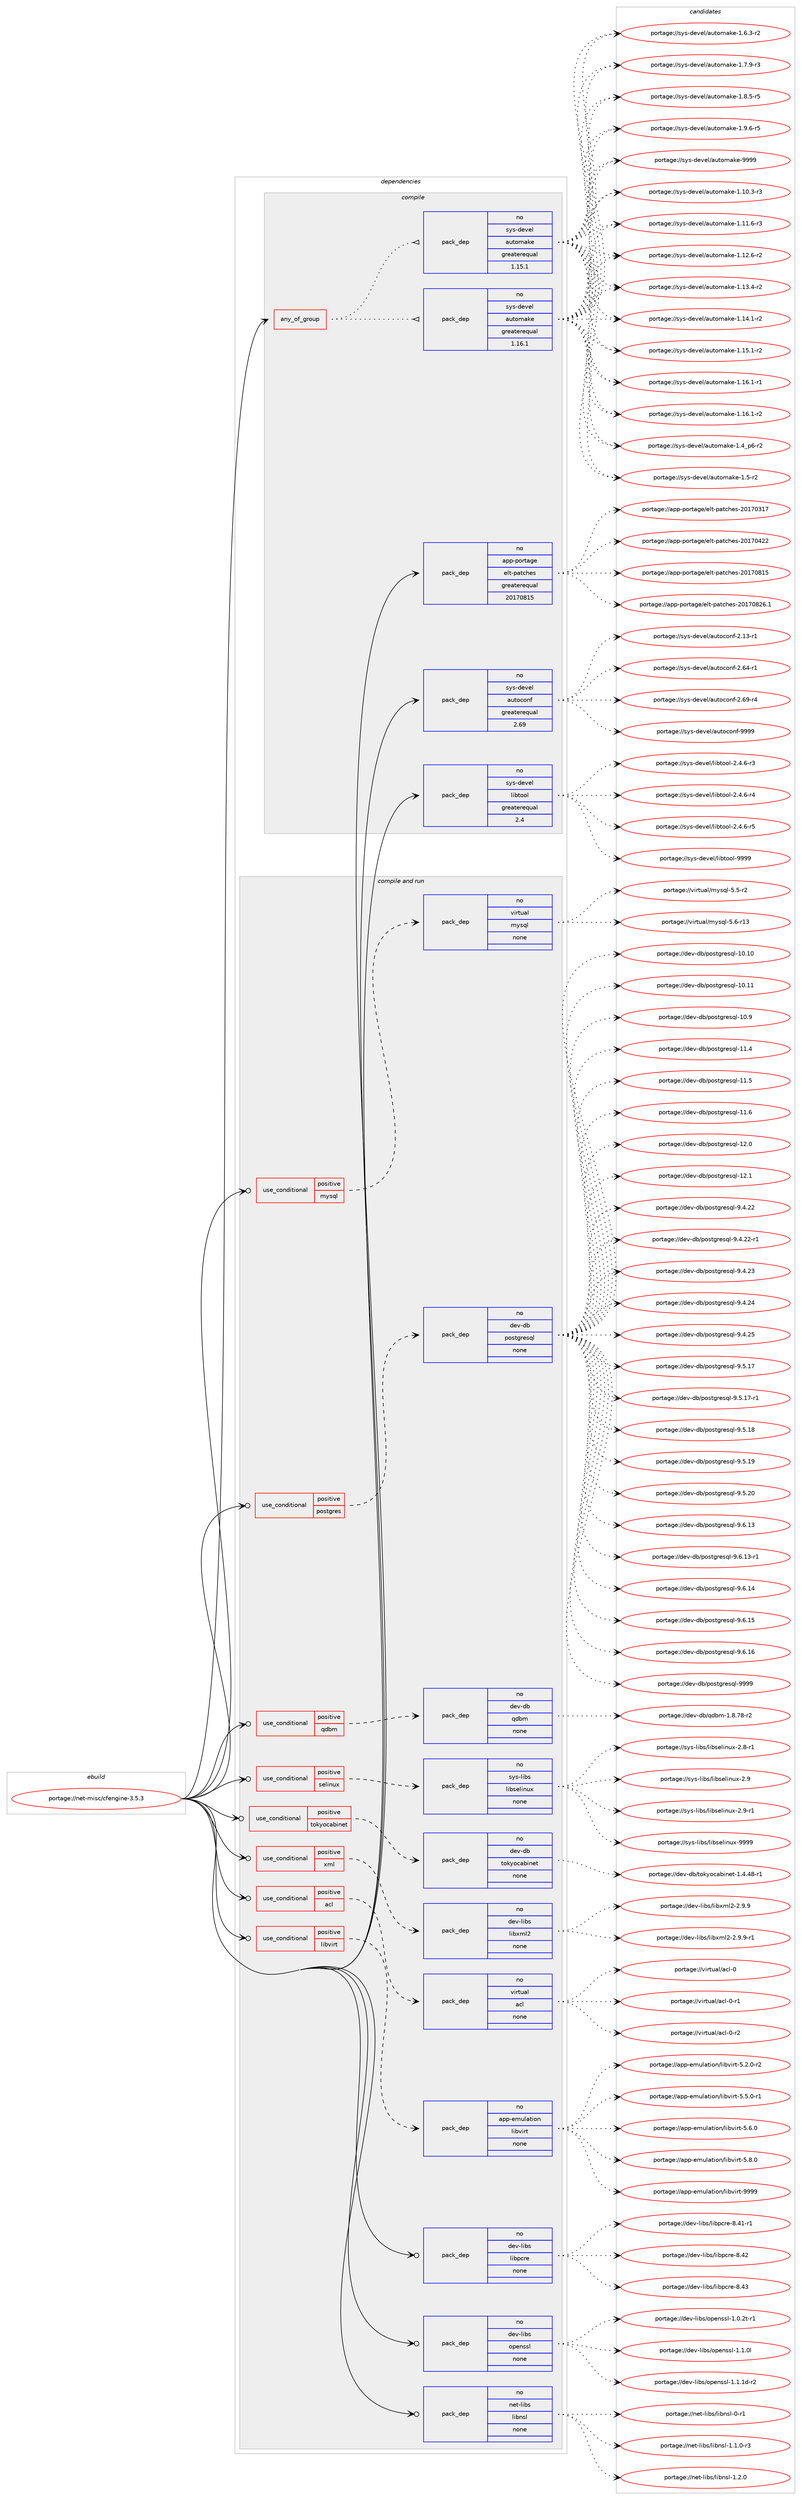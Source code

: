 digraph prolog {

# *************
# Graph options
# *************

newrank=true;
concentrate=true;
compound=true;
graph [rankdir=LR,fontname=Helvetica,fontsize=10,ranksep=1.5];#, ranksep=2.5, nodesep=0.2];
edge  [arrowhead=vee];
node  [fontname=Helvetica,fontsize=10];

# **********
# The ebuild
# **********

subgraph cluster_leftcol {
color=gray;
rank=same;
label=<<i>ebuild</i>>;
id [label="portage://net-misc/cfengine-3.5.3", color=red, width=4, href="../net-misc/cfengine-3.5.3.svg"];
}

# ****************
# The dependencies
# ****************

subgraph cluster_midcol {
color=gray;
label=<<i>dependencies</i>>;
subgraph cluster_compile {
fillcolor="#eeeeee";
style=filled;
label=<<i>compile</i>>;
subgraph any5931 {
dependency364503 [label=<<TABLE BORDER="0" CELLBORDER="1" CELLSPACING="0" CELLPADDING="4"><TR><TD CELLPADDING="10">any_of_group</TD></TR></TABLE>>, shape=none, color=red];subgraph pack267164 {
dependency364504 [label=<<TABLE BORDER="0" CELLBORDER="1" CELLSPACING="0" CELLPADDING="4" WIDTH="220"><TR><TD ROWSPAN="6" CELLPADDING="30">pack_dep</TD></TR><TR><TD WIDTH="110">no</TD></TR><TR><TD>sys-devel</TD></TR><TR><TD>automake</TD></TR><TR><TD>greaterequal</TD></TR><TR><TD>1.16.1</TD></TR></TABLE>>, shape=none, color=blue];
}
dependency364503:e -> dependency364504:w [weight=20,style="dotted",arrowhead="oinv"];
subgraph pack267165 {
dependency364505 [label=<<TABLE BORDER="0" CELLBORDER="1" CELLSPACING="0" CELLPADDING="4" WIDTH="220"><TR><TD ROWSPAN="6" CELLPADDING="30">pack_dep</TD></TR><TR><TD WIDTH="110">no</TD></TR><TR><TD>sys-devel</TD></TR><TR><TD>automake</TD></TR><TR><TD>greaterequal</TD></TR><TR><TD>1.15.1</TD></TR></TABLE>>, shape=none, color=blue];
}
dependency364503:e -> dependency364505:w [weight=20,style="dotted",arrowhead="oinv"];
}
id:e -> dependency364503:w [weight=20,style="solid",arrowhead="vee"];
subgraph pack267166 {
dependency364506 [label=<<TABLE BORDER="0" CELLBORDER="1" CELLSPACING="0" CELLPADDING="4" WIDTH="220"><TR><TD ROWSPAN="6" CELLPADDING="30">pack_dep</TD></TR><TR><TD WIDTH="110">no</TD></TR><TR><TD>app-portage</TD></TR><TR><TD>elt-patches</TD></TR><TR><TD>greaterequal</TD></TR><TR><TD>20170815</TD></TR></TABLE>>, shape=none, color=blue];
}
id:e -> dependency364506:w [weight=20,style="solid",arrowhead="vee"];
subgraph pack267167 {
dependency364507 [label=<<TABLE BORDER="0" CELLBORDER="1" CELLSPACING="0" CELLPADDING="4" WIDTH="220"><TR><TD ROWSPAN="6" CELLPADDING="30">pack_dep</TD></TR><TR><TD WIDTH="110">no</TD></TR><TR><TD>sys-devel</TD></TR><TR><TD>autoconf</TD></TR><TR><TD>greaterequal</TD></TR><TR><TD>2.69</TD></TR></TABLE>>, shape=none, color=blue];
}
id:e -> dependency364507:w [weight=20,style="solid",arrowhead="vee"];
subgraph pack267168 {
dependency364508 [label=<<TABLE BORDER="0" CELLBORDER="1" CELLSPACING="0" CELLPADDING="4" WIDTH="220"><TR><TD ROWSPAN="6" CELLPADDING="30">pack_dep</TD></TR><TR><TD WIDTH="110">no</TD></TR><TR><TD>sys-devel</TD></TR><TR><TD>libtool</TD></TR><TR><TD>greaterequal</TD></TR><TR><TD>2.4</TD></TR></TABLE>>, shape=none, color=blue];
}
id:e -> dependency364508:w [weight=20,style="solid",arrowhead="vee"];
}
subgraph cluster_compileandrun {
fillcolor="#eeeeee";
style=filled;
label=<<i>compile and run</i>>;
subgraph cond91256 {
dependency364509 [label=<<TABLE BORDER="0" CELLBORDER="1" CELLSPACING="0" CELLPADDING="4"><TR><TD ROWSPAN="3" CELLPADDING="10">use_conditional</TD></TR><TR><TD>positive</TD></TR><TR><TD>acl</TD></TR></TABLE>>, shape=none, color=red];
subgraph pack267169 {
dependency364510 [label=<<TABLE BORDER="0" CELLBORDER="1" CELLSPACING="0" CELLPADDING="4" WIDTH="220"><TR><TD ROWSPAN="6" CELLPADDING="30">pack_dep</TD></TR><TR><TD WIDTH="110">no</TD></TR><TR><TD>virtual</TD></TR><TR><TD>acl</TD></TR><TR><TD>none</TD></TR><TR><TD></TD></TR></TABLE>>, shape=none, color=blue];
}
dependency364509:e -> dependency364510:w [weight=20,style="dashed",arrowhead="vee"];
}
id:e -> dependency364509:w [weight=20,style="solid",arrowhead="odotvee"];
subgraph cond91257 {
dependency364511 [label=<<TABLE BORDER="0" CELLBORDER="1" CELLSPACING="0" CELLPADDING="4"><TR><TD ROWSPAN="3" CELLPADDING="10">use_conditional</TD></TR><TR><TD>positive</TD></TR><TR><TD>libvirt</TD></TR></TABLE>>, shape=none, color=red];
subgraph pack267170 {
dependency364512 [label=<<TABLE BORDER="0" CELLBORDER="1" CELLSPACING="0" CELLPADDING="4" WIDTH="220"><TR><TD ROWSPAN="6" CELLPADDING="30">pack_dep</TD></TR><TR><TD WIDTH="110">no</TD></TR><TR><TD>app-emulation</TD></TR><TR><TD>libvirt</TD></TR><TR><TD>none</TD></TR><TR><TD></TD></TR></TABLE>>, shape=none, color=blue];
}
dependency364511:e -> dependency364512:w [weight=20,style="dashed",arrowhead="vee"];
}
id:e -> dependency364511:w [weight=20,style="solid",arrowhead="odotvee"];
subgraph cond91258 {
dependency364513 [label=<<TABLE BORDER="0" CELLBORDER="1" CELLSPACING="0" CELLPADDING="4"><TR><TD ROWSPAN="3" CELLPADDING="10">use_conditional</TD></TR><TR><TD>positive</TD></TR><TR><TD>mysql</TD></TR></TABLE>>, shape=none, color=red];
subgraph pack267171 {
dependency364514 [label=<<TABLE BORDER="0" CELLBORDER="1" CELLSPACING="0" CELLPADDING="4" WIDTH="220"><TR><TD ROWSPAN="6" CELLPADDING="30">pack_dep</TD></TR><TR><TD WIDTH="110">no</TD></TR><TR><TD>virtual</TD></TR><TR><TD>mysql</TD></TR><TR><TD>none</TD></TR><TR><TD></TD></TR></TABLE>>, shape=none, color=blue];
}
dependency364513:e -> dependency364514:w [weight=20,style="dashed",arrowhead="vee"];
}
id:e -> dependency364513:w [weight=20,style="solid",arrowhead="odotvee"];
subgraph cond91259 {
dependency364515 [label=<<TABLE BORDER="0" CELLBORDER="1" CELLSPACING="0" CELLPADDING="4"><TR><TD ROWSPAN="3" CELLPADDING="10">use_conditional</TD></TR><TR><TD>positive</TD></TR><TR><TD>postgres</TD></TR></TABLE>>, shape=none, color=red];
subgraph pack267172 {
dependency364516 [label=<<TABLE BORDER="0" CELLBORDER="1" CELLSPACING="0" CELLPADDING="4" WIDTH="220"><TR><TD ROWSPAN="6" CELLPADDING="30">pack_dep</TD></TR><TR><TD WIDTH="110">no</TD></TR><TR><TD>dev-db</TD></TR><TR><TD>postgresql</TD></TR><TR><TD>none</TD></TR><TR><TD></TD></TR></TABLE>>, shape=none, color=blue];
}
dependency364515:e -> dependency364516:w [weight=20,style="dashed",arrowhead="vee"];
}
id:e -> dependency364515:w [weight=20,style="solid",arrowhead="odotvee"];
subgraph cond91260 {
dependency364517 [label=<<TABLE BORDER="0" CELLBORDER="1" CELLSPACING="0" CELLPADDING="4"><TR><TD ROWSPAN="3" CELLPADDING="10">use_conditional</TD></TR><TR><TD>positive</TD></TR><TR><TD>qdbm</TD></TR></TABLE>>, shape=none, color=red];
subgraph pack267173 {
dependency364518 [label=<<TABLE BORDER="0" CELLBORDER="1" CELLSPACING="0" CELLPADDING="4" WIDTH="220"><TR><TD ROWSPAN="6" CELLPADDING="30">pack_dep</TD></TR><TR><TD WIDTH="110">no</TD></TR><TR><TD>dev-db</TD></TR><TR><TD>qdbm</TD></TR><TR><TD>none</TD></TR><TR><TD></TD></TR></TABLE>>, shape=none, color=blue];
}
dependency364517:e -> dependency364518:w [weight=20,style="dashed",arrowhead="vee"];
}
id:e -> dependency364517:w [weight=20,style="solid",arrowhead="odotvee"];
subgraph cond91261 {
dependency364519 [label=<<TABLE BORDER="0" CELLBORDER="1" CELLSPACING="0" CELLPADDING="4"><TR><TD ROWSPAN="3" CELLPADDING="10">use_conditional</TD></TR><TR><TD>positive</TD></TR><TR><TD>selinux</TD></TR></TABLE>>, shape=none, color=red];
subgraph pack267174 {
dependency364520 [label=<<TABLE BORDER="0" CELLBORDER="1" CELLSPACING="0" CELLPADDING="4" WIDTH="220"><TR><TD ROWSPAN="6" CELLPADDING="30">pack_dep</TD></TR><TR><TD WIDTH="110">no</TD></TR><TR><TD>sys-libs</TD></TR><TR><TD>libselinux</TD></TR><TR><TD>none</TD></TR><TR><TD></TD></TR></TABLE>>, shape=none, color=blue];
}
dependency364519:e -> dependency364520:w [weight=20,style="dashed",arrowhead="vee"];
}
id:e -> dependency364519:w [weight=20,style="solid",arrowhead="odotvee"];
subgraph cond91262 {
dependency364521 [label=<<TABLE BORDER="0" CELLBORDER="1" CELLSPACING="0" CELLPADDING="4"><TR><TD ROWSPAN="3" CELLPADDING="10">use_conditional</TD></TR><TR><TD>positive</TD></TR><TR><TD>tokyocabinet</TD></TR></TABLE>>, shape=none, color=red];
subgraph pack267175 {
dependency364522 [label=<<TABLE BORDER="0" CELLBORDER="1" CELLSPACING="0" CELLPADDING="4" WIDTH="220"><TR><TD ROWSPAN="6" CELLPADDING="30">pack_dep</TD></TR><TR><TD WIDTH="110">no</TD></TR><TR><TD>dev-db</TD></TR><TR><TD>tokyocabinet</TD></TR><TR><TD>none</TD></TR><TR><TD></TD></TR></TABLE>>, shape=none, color=blue];
}
dependency364521:e -> dependency364522:w [weight=20,style="dashed",arrowhead="vee"];
}
id:e -> dependency364521:w [weight=20,style="solid",arrowhead="odotvee"];
subgraph cond91263 {
dependency364523 [label=<<TABLE BORDER="0" CELLBORDER="1" CELLSPACING="0" CELLPADDING="4"><TR><TD ROWSPAN="3" CELLPADDING="10">use_conditional</TD></TR><TR><TD>positive</TD></TR><TR><TD>xml</TD></TR></TABLE>>, shape=none, color=red];
subgraph pack267176 {
dependency364524 [label=<<TABLE BORDER="0" CELLBORDER="1" CELLSPACING="0" CELLPADDING="4" WIDTH="220"><TR><TD ROWSPAN="6" CELLPADDING="30">pack_dep</TD></TR><TR><TD WIDTH="110">no</TD></TR><TR><TD>dev-libs</TD></TR><TR><TD>libxml2</TD></TR><TR><TD>none</TD></TR><TR><TD></TD></TR></TABLE>>, shape=none, color=blue];
}
dependency364523:e -> dependency364524:w [weight=20,style="dashed",arrowhead="vee"];
}
id:e -> dependency364523:w [weight=20,style="solid",arrowhead="odotvee"];
subgraph pack267177 {
dependency364525 [label=<<TABLE BORDER="0" CELLBORDER="1" CELLSPACING="0" CELLPADDING="4" WIDTH="220"><TR><TD ROWSPAN="6" CELLPADDING="30">pack_dep</TD></TR><TR><TD WIDTH="110">no</TD></TR><TR><TD>dev-libs</TD></TR><TR><TD>libpcre</TD></TR><TR><TD>none</TD></TR><TR><TD></TD></TR></TABLE>>, shape=none, color=blue];
}
id:e -> dependency364525:w [weight=20,style="solid",arrowhead="odotvee"];
subgraph pack267178 {
dependency364526 [label=<<TABLE BORDER="0" CELLBORDER="1" CELLSPACING="0" CELLPADDING="4" WIDTH="220"><TR><TD ROWSPAN="6" CELLPADDING="30">pack_dep</TD></TR><TR><TD WIDTH="110">no</TD></TR><TR><TD>dev-libs</TD></TR><TR><TD>openssl</TD></TR><TR><TD>none</TD></TR><TR><TD></TD></TR></TABLE>>, shape=none, color=blue];
}
id:e -> dependency364526:w [weight=20,style="solid",arrowhead="odotvee"];
subgraph pack267179 {
dependency364527 [label=<<TABLE BORDER="0" CELLBORDER="1" CELLSPACING="0" CELLPADDING="4" WIDTH="220"><TR><TD ROWSPAN="6" CELLPADDING="30">pack_dep</TD></TR><TR><TD WIDTH="110">no</TD></TR><TR><TD>net-libs</TD></TR><TR><TD>libnsl</TD></TR><TR><TD>none</TD></TR><TR><TD></TD></TR></TABLE>>, shape=none, color=blue];
}
id:e -> dependency364527:w [weight=20,style="solid",arrowhead="odotvee"];
}
subgraph cluster_run {
fillcolor="#eeeeee";
style=filled;
label=<<i>run</i>>;
}
}

# **************
# The candidates
# **************

subgraph cluster_choices {
rank=same;
color=gray;
label=<<i>candidates</i>>;

subgraph choice267164 {
color=black;
nodesep=1;
choiceportage11512111545100101118101108479711711611110997107101454946494846514511451 [label="portage://sys-devel/automake-1.10.3-r3", color=red, width=4,href="../sys-devel/automake-1.10.3-r3.svg"];
choiceportage11512111545100101118101108479711711611110997107101454946494946544511451 [label="portage://sys-devel/automake-1.11.6-r3", color=red, width=4,href="../sys-devel/automake-1.11.6-r3.svg"];
choiceportage11512111545100101118101108479711711611110997107101454946495046544511450 [label="portage://sys-devel/automake-1.12.6-r2", color=red, width=4,href="../sys-devel/automake-1.12.6-r2.svg"];
choiceportage11512111545100101118101108479711711611110997107101454946495146524511450 [label="portage://sys-devel/automake-1.13.4-r2", color=red, width=4,href="../sys-devel/automake-1.13.4-r2.svg"];
choiceportage11512111545100101118101108479711711611110997107101454946495246494511450 [label="portage://sys-devel/automake-1.14.1-r2", color=red, width=4,href="../sys-devel/automake-1.14.1-r2.svg"];
choiceportage11512111545100101118101108479711711611110997107101454946495346494511450 [label="portage://sys-devel/automake-1.15.1-r2", color=red, width=4,href="../sys-devel/automake-1.15.1-r2.svg"];
choiceportage11512111545100101118101108479711711611110997107101454946495446494511449 [label="portage://sys-devel/automake-1.16.1-r1", color=red, width=4,href="../sys-devel/automake-1.16.1-r1.svg"];
choiceportage11512111545100101118101108479711711611110997107101454946495446494511450 [label="portage://sys-devel/automake-1.16.1-r2", color=red, width=4,href="../sys-devel/automake-1.16.1-r2.svg"];
choiceportage115121115451001011181011084797117116111109971071014549465295112544511450 [label="portage://sys-devel/automake-1.4_p6-r2", color=red, width=4,href="../sys-devel/automake-1.4_p6-r2.svg"];
choiceportage11512111545100101118101108479711711611110997107101454946534511450 [label="portage://sys-devel/automake-1.5-r2", color=red, width=4,href="../sys-devel/automake-1.5-r2.svg"];
choiceportage115121115451001011181011084797117116111109971071014549465446514511450 [label="portage://sys-devel/automake-1.6.3-r2", color=red, width=4,href="../sys-devel/automake-1.6.3-r2.svg"];
choiceportage115121115451001011181011084797117116111109971071014549465546574511451 [label="portage://sys-devel/automake-1.7.9-r3", color=red, width=4,href="../sys-devel/automake-1.7.9-r3.svg"];
choiceportage115121115451001011181011084797117116111109971071014549465646534511453 [label="portage://sys-devel/automake-1.8.5-r5", color=red, width=4,href="../sys-devel/automake-1.8.5-r5.svg"];
choiceportage115121115451001011181011084797117116111109971071014549465746544511453 [label="portage://sys-devel/automake-1.9.6-r5", color=red, width=4,href="../sys-devel/automake-1.9.6-r5.svg"];
choiceportage115121115451001011181011084797117116111109971071014557575757 [label="portage://sys-devel/automake-9999", color=red, width=4,href="../sys-devel/automake-9999.svg"];
dependency364504:e -> choiceportage11512111545100101118101108479711711611110997107101454946494846514511451:w [style=dotted,weight="100"];
dependency364504:e -> choiceportage11512111545100101118101108479711711611110997107101454946494946544511451:w [style=dotted,weight="100"];
dependency364504:e -> choiceportage11512111545100101118101108479711711611110997107101454946495046544511450:w [style=dotted,weight="100"];
dependency364504:e -> choiceportage11512111545100101118101108479711711611110997107101454946495146524511450:w [style=dotted,weight="100"];
dependency364504:e -> choiceportage11512111545100101118101108479711711611110997107101454946495246494511450:w [style=dotted,weight="100"];
dependency364504:e -> choiceportage11512111545100101118101108479711711611110997107101454946495346494511450:w [style=dotted,weight="100"];
dependency364504:e -> choiceportage11512111545100101118101108479711711611110997107101454946495446494511449:w [style=dotted,weight="100"];
dependency364504:e -> choiceportage11512111545100101118101108479711711611110997107101454946495446494511450:w [style=dotted,weight="100"];
dependency364504:e -> choiceportage115121115451001011181011084797117116111109971071014549465295112544511450:w [style=dotted,weight="100"];
dependency364504:e -> choiceportage11512111545100101118101108479711711611110997107101454946534511450:w [style=dotted,weight="100"];
dependency364504:e -> choiceportage115121115451001011181011084797117116111109971071014549465446514511450:w [style=dotted,weight="100"];
dependency364504:e -> choiceportage115121115451001011181011084797117116111109971071014549465546574511451:w [style=dotted,weight="100"];
dependency364504:e -> choiceportage115121115451001011181011084797117116111109971071014549465646534511453:w [style=dotted,weight="100"];
dependency364504:e -> choiceportage115121115451001011181011084797117116111109971071014549465746544511453:w [style=dotted,weight="100"];
dependency364504:e -> choiceportage115121115451001011181011084797117116111109971071014557575757:w [style=dotted,weight="100"];
}
subgraph choice267165 {
color=black;
nodesep=1;
choiceportage11512111545100101118101108479711711611110997107101454946494846514511451 [label="portage://sys-devel/automake-1.10.3-r3", color=red, width=4,href="../sys-devel/automake-1.10.3-r3.svg"];
choiceportage11512111545100101118101108479711711611110997107101454946494946544511451 [label="portage://sys-devel/automake-1.11.6-r3", color=red, width=4,href="../sys-devel/automake-1.11.6-r3.svg"];
choiceportage11512111545100101118101108479711711611110997107101454946495046544511450 [label="portage://sys-devel/automake-1.12.6-r2", color=red, width=4,href="../sys-devel/automake-1.12.6-r2.svg"];
choiceportage11512111545100101118101108479711711611110997107101454946495146524511450 [label="portage://sys-devel/automake-1.13.4-r2", color=red, width=4,href="../sys-devel/automake-1.13.4-r2.svg"];
choiceportage11512111545100101118101108479711711611110997107101454946495246494511450 [label="portage://sys-devel/automake-1.14.1-r2", color=red, width=4,href="../sys-devel/automake-1.14.1-r2.svg"];
choiceportage11512111545100101118101108479711711611110997107101454946495346494511450 [label="portage://sys-devel/automake-1.15.1-r2", color=red, width=4,href="../sys-devel/automake-1.15.1-r2.svg"];
choiceportage11512111545100101118101108479711711611110997107101454946495446494511449 [label="portage://sys-devel/automake-1.16.1-r1", color=red, width=4,href="../sys-devel/automake-1.16.1-r1.svg"];
choiceportage11512111545100101118101108479711711611110997107101454946495446494511450 [label="portage://sys-devel/automake-1.16.1-r2", color=red, width=4,href="../sys-devel/automake-1.16.1-r2.svg"];
choiceportage115121115451001011181011084797117116111109971071014549465295112544511450 [label="portage://sys-devel/automake-1.4_p6-r2", color=red, width=4,href="../sys-devel/automake-1.4_p6-r2.svg"];
choiceportage11512111545100101118101108479711711611110997107101454946534511450 [label="portage://sys-devel/automake-1.5-r2", color=red, width=4,href="../sys-devel/automake-1.5-r2.svg"];
choiceportage115121115451001011181011084797117116111109971071014549465446514511450 [label="portage://sys-devel/automake-1.6.3-r2", color=red, width=4,href="../sys-devel/automake-1.6.3-r2.svg"];
choiceportage115121115451001011181011084797117116111109971071014549465546574511451 [label="portage://sys-devel/automake-1.7.9-r3", color=red, width=4,href="../sys-devel/automake-1.7.9-r3.svg"];
choiceportage115121115451001011181011084797117116111109971071014549465646534511453 [label="portage://sys-devel/automake-1.8.5-r5", color=red, width=4,href="../sys-devel/automake-1.8.5-r5.svg"];
choiceportage115121115451001011181011084797117116111109971071014549465746544511453 [label="portage://sys-devel/automake-1.9.6-r5", color=red, width=4,href="../sys-devel/automake-1.9.6-r5.svg"];
choiceportage115121115451001011181011084797117116111109971071014557575757 [label="portage://sys-devel/automake-9999", color=red, width=4,href="../sys-devel/automake-9999.svg"];
dependency364505:e -> choiceportage11512111545100101118101108479711711611110997107101454946494846514511451:w [style=dotted,weight="100"];
dependency364505:e -> choiceportage11512111545100101118101108479711711611110997107101454946494946544511451:w [style=dotted,weight="100"];
dependency364505:e -> choiceportage11512111545100101118101108479711711611110997107101454946495046544511450:w [style=dotted,weight="100"];
dependency364505:e -> choiceportage11512111545100101118101108479711711611110997107101454946495146524511450:w [style=dotted,weight="100"];
dependency364505:e -> choiceportage11512111545100101118101108479711711611110997107101454946495246494511450:w [style=dotted,weight="100"];
dependency364505:e -> choiceportage11512111545100101118101108479711711611110997107101454946495346494511450:w [style=dotted,weight="100"];
dependency364505:e -> choiceportage11512111545100101118101108479711711611110997107101454946495446494511449:w [style=dotted,weight="100"];
dependency364505:e -> choiceportage11512111545100101118101108479711711611110997107101454946495446494511450:w [style=dotted,weight="100"];
dependency364505:e -> choiceportage115121115451001011181011084797117116111109971071014549465295112544511450:w [style=dotted,weight="100"];
dependency364505:e -> choiceportage11512111545100101118101108479711711611110997107101454946534511450:w [style=dotted,weight="100"];
dependency364505:e -> choiceportage115121115451001011181011084797117116111109971071014549465446514511450:w [style=dotted,weight="100"];
dependency364505:e -> choiceportage115121115451001011181011084797117116111109971071014549465546574511451:w [style=dotted,weight="100"];
dependency364505:e -> choiceportage115121115451001011181011084797117116111109971071014549465646534511453:w [style=dotted,weight="100"];
dependency364505:e -> choiceportage115121115451001011181011084797117116111109971071014549465746544511453:w [style=dotted,weight="100"];
dependency364505:e -> choiceportage115121115451001011181011084797117116111109971071014557575757:w [style=dotted,weight="100"];
}
subgraph choice267166 {
color=black;
nodesep=1;
choiceportage97112112451121111141169710310147101108116451129711699104101115455048495548514955 [label="portage://app-portage/elt-patches-20170317", color=red, width=4,href="../app-portage/elt-patches-20170317.svg"];
choiceportage97112112451121111141169710310147101108116451129711699104101115455048495548525050 [label="portage://app-portage/elt-patches-20170422", color=red, width=4,href="../app-portage/elt-patches-20170422.svg"];
choiceportage97112112451121111141169710310147101108116451129711699104101115455048495548564953 [label="portage://app-portage/elt-patches-20170815", color=red, width=4,href="../app-portage/elt-patches-20170815.svg"];
choiceportage971121124511211111411697103101471011081164511297116991041011154550484955485650544649 [label="portage://app-portage/elt-patches-20170826.1", color=red, width=4,href="../app-portage/elt-patches-20170826.1.svg"];
dependency364506:e -> choiceportage97112112451121111141169710310147101108116451129711699104101115455048495548514955:w [style=dotted,weight="100"];
dependency364506:e -> choiceportage97112112451121111141169710310147101108116451129711699104101115455048495548525050:w [style=dotted,weight="100"];
dependency364506:e -> choiceportage97112112451121111141169710310147101108116451129711699104101115455048495548564953:w [style=dotted,weight="100"];
dependency364506:e -> choiceportage971121124511211111411697103101471011081164511297116991041011154550484955485650544649:w [style=dotted,weight="100"];
}
subgraph choice267167 {
color=black;
nodesep=1;
choiceportage1151211154510010111810110847971171161119911111010245504649514511449 [label="portage://sys-devel/autoconf-2.13-r1", color=red, width=4,href="../sys-devel/autoconf-2.13-r1.svg"];
choiceportage1151211154510010111810110847971171161119911111010245504654524511449 [label="portage://sys-devel/autoconf-2.64-r1", color=red, width=4,href="../sys-devel/autoconf-2.64-r1.svg"];
choiceportage1151211154510010111810110847971171161119911111010245504654574511452 [label="portage://sys-devel/autoconf-2.69-r4", color=red, width=4,href="../sys-devel/autoconf-2.69-r4.svg"];
choiceportage115121115451001011181011084797117116111991111101024557575757 [label="portage://sys-devel/autoconf-9999", color=red, width=4,href="../sys-devel/autoconf-9999.svg"];
dependency364507:e -> choiceportage1151211154510010111810110847971171161119911111010245504649514511449:w [style=dotted,weight="100"];
dependency364507:e -> choiceportage1151211154510010111810110847971171161119911111010245504654524511449:w [style=dotted,weight="100"];
dependency364507:e -> choiceportage1151211154510010111810110847971171161119911111010245504654574511452:w [style=dotted,weight="100"];
dependency364507:e -> choiceportage115121115451001011181011084797117116111991111101024557575757:w [style=dotted,weight="100"];
}
subgraph choice267168 {
color=black;
nodesep=1;
choiceportage1151211154510010111810110847108105981161111111084550465246544511451 [label="portage://sys-devel/libtool-2.4.6-r3", color=red, width=4,href="../sys-devel/libtool-2.4.6-r3.svg"];
choiceportage1151211154510010111810110847108105981161111111084550465246544511452 [label="portage://sys-devel/libtool-2.4.6-r4", color=red, width=4,href="../sys-devel/libtool-2.4.6-r4.svg"];
choiceportage1151211154510010111810110847108105981161111111084550465246544511453 [label="portage://sys-devel/libtool-2.4.6-r5", color=red, width=4,href="../sys-devel/libtool-2.4.6-r5.svg"];
choiceportage1151211154510010111810110847108105981161111111084557575757 [label="portage://sys-devel/libtool-9999", color=red, width=4,href="../sys-devel/libtool-9999.svg"];
dependency364508:e -> choiceportage1151211154510010111810110847108105981161111111084550465246544511451:w [style=dotted,weight="100"];
dependency364508:e -> choiceportage1151211154510010111810110847108105981161111111084550465246544511452:w [style=dotted,weight="100"];
dependency364508:e -> choiceportage1151211154510010111810110847108105981161111111084550465246544511453:w [style=dotted,weight="100"];
dependency364508:e -> choiceportage1151211154510010111810110847108105981161111111084557575757:w [style=dotted,weight="100"];
}
subgraph choice267169 {
color=black;
nodesep=1;
choiceportage118105114116117971084797991084548 [label="portage://virtual/acl-0", color=red, width=4,href="../virtual/acl-0.svg"];
choiceportage1181051141161179710847979910845484511449 [label="portage://virtual/acl-0-r1", color=red, width=4,href="../virtual/acl-0-r1.svg"];
choiceportage1181051141161179710847979910845484511450 [label="portage://virtual/acl-0-r2", color=red, width=4,href="../virtual/acl-0-r2.svg"];
dependency364510:e -> choiceportage118105114116117971084797991084548:w [style=dotted,weight="100"];
dependency364510:e -> choiceportage1181051141161179710847979910845484511449:w [style=dotted,weight="100"];
dependency364510:e -> choiceportage1181051141161179710847979910845484511450:w [style=dotted,weight="100"];
}
subgraph choice267170 {
color=black;
nodesep=1;
choiceportage97112112451011091171089711610511111047108105981181051141164553465046484511450 [label="portage://app-emulation/libvirt-5.2.0-r2", color=red, width=4,href="../app-emulation/libvirt-5.2.0-r2.svg"];
choiceportage97112112451011091171089711610511111047108105981181051141164553465346484511449 [label="portage://app-emulation/libvirt-5.5.0-r1", color=red, width=4,href="../app-emulation/libvirt-5.5.0-r1.svg"];
choiceportage9711211245101109117108971161051111104710810598118105114116455346544648 [label="portage://app-emulation/libvirt-5.6.0", color=red, width=4,href="../app-emulation/libvirt-5.6.0.svg"];
choiceportage9711211245101109117108971161051111104710810598118105114116455346564648 [label="portage://app-emulation/libvirt-5.8.0", color=red, width=4,href="../app-emulation/libvirt-5.8.0.svg"];
choiceportage97112112451011091171089711610511111047108105981181051141164557575757 [label="portage://app-emulation/libvirt-9999", color=red, width=4,href="../app-emulation/libvirt-9999.svg"];
dependency364512:e -> choiceportage97112112451011091171089711610511111047108105981181051141164553465046484511450:w [style=dotted,weight="100"];
dependency364512:e -> choiceportage97112112451011091171089711610511111047108105981181051141164553465346484511449:w [style=dotted,weight="100"];
dependency364512:e -> choiceportage9711211245101109117108971161051111104710810598118105114116455346544648:w [style=dotted,weight="100"];
dependency364512:e -> choiceportage9711211245101109117108971161051111104710810598118105114116455346564648:w [style=dotted,weight="100"];
dependency364512:e -> choiceportage97112112451011091171089711610511111047108105981181051141164557575757:w [style=dotted,weight="100"];
}
subgraph choice267171 {
color=black;
nodesep=1;
choiceportage1181051141161179710847109121115113108455346534511450 [label="portage://virtual/mysql-5.5-r2", color=red, width=4,href="../virtual/mysql-5.5-r2.svg"];
choiceportage118105114116117971084710912111511310845534654451144951 [label="portage://virtual/mysql-5.6-r13", color=red, width=4,href="../virtual/mysql-5.6-r13.svg"];
dependency364514:e -> choiceportage1181051141161179710847109121115113108455346534511450:w [style=dotted,weight="100"];
dependency364514:e -> choiceportage118105114116117971084710912111511310845534654451144951:w [style=dotted,weight="100"];
}
subgraph choice267172 {
color=black;
nodesep=1;
choiceportage100101118451009847112111115116103114101115113108454948464948 [label="portage://dev-db/postgresql-10.10", color=red, width=4,href="../dev-db/postgresql-10.10.svg"];
choiceportage100101118451009847112111115116103114101115113108454948464949 [label="portage://dev-db/postgresql-10.11", color=red, width=4,href="../dev-db/postgresql-10.11.svg"];
choiceportage1001011184510098471121111151161031141011151131084549484657 [label="portage://dev-db/postgresql-10.9", color=red, width=4,href="../dev-db/postgresql-10.9.svg"];
choiceportage1001011184510098471121111151161031141011151131084549494652 [label="portage://dev-db/postgresql-11.4", color=red, width=4,href="../dev-db/postgresql-11.4.svg"];
choiceportage1001011184510098471121111151161031141011151131084549494653 [label="portage://dev-db/postgresql-11.5", color=red, width=4,href="../dev-db/postgresql-11.5.svg"];
choiceportage1001011184510098471121111151161031141011151131084549494654 [label="portage://dev-db/postgresql-11.6", color=red, width=4,href="../dev-db/postgresql-11.6.svg"];
choiceportage1001011184510098471121111151161031141011151131084549504648 [label="portage://dev-db/postgresql-12.0", color=red, width=4,href="../dev-db/postgresql-12.0.svg"];
choiceportage1001011184510098471121111151161031141011151131084549504649 [label="portage://dev-db/postgresql-12.1", color=red, width=4,href="../dev-db/postgresql-12.1.svg"];
choiceportage10010111845100984711211111511610311410111511310845574652465050 [label="portage://dev-db/postgresql-9.4.22", color=red, width=4,href="../dev-db/postgresql-9.4.22.svg"];
choiceportage100101118451009847112111115116103114101115113108455746524650504511449 [label="portage://dev-db/postgresql-9.4.22-r1", color=red, width=4,href="../dev-db/postgresql-9.4.22-r1.svg"];
choiceportage10010111845100984711211111511610311410111511310845574652465051 [label="portage://dev-db/postgresql-9.4.23", color=red, width=4,href="../dev-db/postgresql-9.4.23.svg"];
choiceportage10010111845100984711211111511610311410111511310845574652465052 [label="portage://dev-db/postgresql-9.4.24", color=red, width=4,href="../dev-db/postgresql-9.4.24.svg"];
choiceportage10010111845100984711211111511610311410111511310845574652465053 [label="portage://dev-db/postgresql-9.4.25", color=red, width=4,href="../dev-db/postgresql-9.4.25.svg"];
choiceportage10010111845100984711211111511610311410111511310845574653464955 [label="portage://dev-db/postgresql-9.5.17", color=red, width=4,href="../dev-db/postgresql-9.5.17.svg"];
choiceportage100101118451009847112111115116103114101115113108455746534649554511449 [label="portage://dev-db/postgresql-9.5.17-r1", color=red, width=4,href="../dev-db/postgresql-9.5.17-r1.svg"];
choiceportage10010111845100984711211111511610311410111511310845574653464956 [label="portage://dev-db/postgresql-9.5.18", color=red, width=4,href="../dev-db/postgresql-9.5.18.svg"];
choiceportage10010111845100984711211111511610311410111511310845574653464957 [label="portage://dev-db/postgresql-9.5.19", color=red, width=4,href="../dev-db/postgresql-9.5.19.svg"];
choiceportage10010111845100984711211111511610311410111511310845574653465048 [label="portage://dev-db/postgresql-9.5.20", color=red, width=4,href="../dev-db/postgresql-9.5.20.svg"];
choiceportage10010111845100984711211111511610311410111511310845574654464951 [label="portage://dev-db/postgresql-9.6.13", color=red, width=4,href="../dev-db/postgresql-9.6.13.svg"];
choiceportage100101118451009847112111115116103114101115113108455746544649514511449 [label="portage://dev-db/postgresql-9.6.13-r1", color=red, width=4,href="../dev-db/postgresql-9.6.13-r1.svg"];
choiceportage10010111845100984711211111511610311410111511310845574654464952 [label="portage://dev-db/postgresql-9.6.14", color=red, width=4,href="../dev-db/postgresql-9.6.14.svg"];
choiceportage10010111845100984711211111511610311410111511310845574654464953 [label="portage://dev-db/postgresql-9.6.15", color=red, width=4,href="../dev-db/postgresql-9.6.15.svg"];
choiceportage10010111845100984711211111511610311410111511310845574654464954 [label="portage://dev-db/postgresql-9.6.16", color=red, width=4,href="../dev-db/postgresql-9.6.16.svg"];
choiceportage1001011184510098471121111151161031141011151131084557575757 [label="portage://dev-db/postgresql-9999", color=red, width=4,href="../dev-db/postgresql-9999.svg"];
dependency364516:e -> choiceportage100101118451009847112111115116103114101115113108454948464948:w [style=dotted,weight="100"];
dependency364516:e -> choiceportage100101118451009847112111115116103114101115113108454948464949:w [style=dotted,weight="100"];
dependency364516:e -> choiceportage1001011184510098471121111151161031141011151131084549484657:w [style=dotted,weight="100"];
dependency364516:e -> choiceportage1001011184510098471121111151161031141011151131084549494652:w [style=dotted,weight="100"];
dependency364516:e -> choiceportage1001011184510098471121111151161031141011151131084549494653:w [style=dotted,weight="100"];
dependency364516:e -> choiceportage1001011184510098471121111151161031141011151131084549494654:w [style=dotted,weight="100"];
dependency364516:e -> choiceportage1001011184510098471121111151161031141011151131084549504648:w [style=dotted,weight="100"];
dependency364516:e -> choiceportage1001011184510098471121111151161031141011151131084549504649:w [style=dotted,weight="100"];
dependency364516:e -> choiceportage10010111845100984711211111511610311410111511310845574652465050:w [style=dotted,weight="100"];
dependency364516:e -> choiceportage100101118451009847112111115116103114101115113108455746524650504511449:w [style=dotted,weight="100"];
dependency364516:e -> choiceportage10010111845100984711211111511610311410111511310845574652465051:w [style=dotted,weight="100"];
dependency364516:e -> choiceportage10010111845100984711211111511610311410111511310845574652465052:w [style=dotted,weight="100"];
dependency364516:e -> choiceportage10010111845100984711211111511610311410111511310845574652465053:w [style=dotted,weight="100"];
dependency364516:e -> choiceportage10010111845100984711211111511610311410111511310845574653464955:w [style=dotted,weight="100"];
dependency364516:e -> choiceportage100101118451009847112111115116103114101115113108455746534649554511449:w [style=dotted,weight="100"];
dependency364516:e -> choiceportage10010111845100984711211111511610311410111511310845574653464956:w [style=dotted,weight="100"];
dependency364516:e -> choiceportage10010111845100984711211111511610311410111511310845574653464957:w [style=dotted,weight="100"];
dependency364516:e -> choiceportage10010111845100984711211111511610311410111511310845574653465048:w [style=dotted,weight="100"];
dependency364516:e -> choiceportage10010111845100984711211111511610311410111511310845574654464951:w [style=dotted,weight="100"];
dependency364516:e -> choiceportage100101118451009847112111115116103114101115113108455746544649514511449:w [style=dotted,weight="100"];
dependency364516:e -> choiceportage10010111845100984711211111511610311410111511310845574654464952:w [style=dotted,weight="100"];
dependency364516:e -> choiceportage10010111845100984711211111511610311410111511310845574654464953:w [style=dotted,weight="100"];
dependency364516:e -> choiceportage10010111845100984711211111511610311410111511310845574654464954:w [style=dotted,weight="100"];
dependency364516:e -> choiceportage1001011184510098471121111151161031141011151131084557575757:w [style=dotted,weight="100"];
}
subgraph choice267173 {
color=black;
nodesep=1;
choiceportage10010111845100984711310098109454946564655564511450 [label="portage://dev-db/qdbm-1.8.78-r2", color=red, width=4,href="../dev-db/qdbm-1.8.78-r2.svg"];
dependency364518:e -> choiceportage10010111845100984711310098109454946564655564511450:w [style=dotted,weight="100"];
}
subgraph choice267174 {
color=black;
nodesep=1;
choiceportage11512111545108105981154710810598115101108105110117120455046564511449 [label="portage://sys-libs/libselinux-2.8-r1", color=red, width=4,href="../sys-libs/libselinux-2.8-r1.svg"];
choiceportage1151211154510810598115471081059811510110810511011712045504657 [label="portage://sys-libs/libselinux-2.9", color=red, width=4,href="../sys-libs/libselinux-2.9.svg"];
choiceportage11512111545108105981154710810598115101108105110117120455046574511449 [label="portage://sys-libs/libselinux-2.9-r1", color=red, width=4,href="../sys-libs/libselinux-2.9-r1.svg"];
choiceportage115121115451081059811547108105981151011081051101171204557575757 [label="portage://sys-libs/libselinux-9999", color=red, width=4,href="../sys-libs/libselinux-9999.svg"];
dependency364520:e -> choiceportage11512111545108105981154710810598115101108105110117120455046564511449:w [style=dotted,weight="100"];
dependency364520:e -> choiceportage1151211154510810598115471081059811510110810511011712045504657:w [style=dotted,weight="100"];
dependency364520:e -> choiceportage11512111545108105981154710810598115101108105110117120455046574511449:w [style=dotted,weight="100"];
dependency364520:e -> choiceportage115121115451081059811547108105981151011081051101171204557575757:w [style=dotted,weight="100"];
}
subgraph choice267175 {
color=black;
nodesep=1;
choiceportage100101118451009847116111107121111999798105110101116454946524652564511449 [label="portage://dev-db/tokyocabinet-1.4.48-r1", color=red, width=4,href="../dev-db/tokyocabinet-1.4.48-r1.svg"];
dependency364522:e -> choiceportage100101118451009847116111107121111999798105110101116454946524652564511449:w [style=dotted,weight="100"];
}
subgraph choice267176 {
color=black;
nodesep=1;
choiceportage1001011184510810598115471081059812010910850455046574657 [label="portage://dev-libs/libxml2-2.9.9", color=red, width=4,href="../dev-libs/libxml2-2.9.9.svg"];
choiceportage10010111845108105981154710810598120109108504550465746574511449 [label="portage://dev-libs/libxml2-2.9.9-r1", color=red, width=4,href="../dev-libs/libxml2-2.9.9-r1.svg"];
dependency364524:e -> choiceportage1001011184510810598115471081059812010910850455046574657:w [style=dotted,weight="100"];
dependency364524:e -> choiceportage10010111845108105981154710810598120109108504550465746574511449:w [style=dotted,weight="100"];
}
subgraph choice267177 {
color=black;
nodesep=1;
choiceportage100101118451081059811547108105981129911410145564652494511449 [label="portage://dev-libs/libpcre-8.41-r1", color=red, width=4,href="../dev-libs/libpcre-8.41-r1.svg"];
choiceportage10010111845108105981154710810598112991141014556465250 [label="portage://dev-libs/libpcre-8.42", color=red, width=4,href="../dev-libs/libpcre-8.42.svg"];
choiceportage10010111845108105981154710810598112991141014556465251 [label="portage://dev-libs/libpcre-8.43", color=red, width=4,href="../dev-libs/libpcre-8.43.svg"];
dependency364525:e -> choiceportage100101118451081059811547108105981129911410145564652494511449:w [style=dotted,weight="100"];
dependency364525:e -> choiceportage10010111845108105981154710810598112991141014556465250:w [style=dotted,weight="100"];
dependency364525:e -> choiceportage10010111845108105981154710810598112991141014556465251:w [style=dotted,weight="100"];
}
subgraph choice267178 {
color=black;
nodesep=1;
choiceportage1001011184510810598115471111121011101151151084549464846501164511449 [label="portage://dev-libs/openssl-1.0.2t-r1", color=red, width=4,href="../dev-libs/openssl-1.0.2t-r1.svg"];
choiceportage100101118451081059811547111112101110115115108454946494648108 [label="portage://dev-libs/openssl-1.1.0l", color=red, width=4,href="../dev-libs/openssl-1.1.0l.svg"];
choiceportage1001011184510810598115471111121011101151151084549464946491004511450 [label="portage://dev-libs/openssl-1.1.1d-r2", color=red, width=4,href="../dev-libs/openssl-1.1.1d-r2.svg"];
dependency364526:e -> choiceportage1001011184510810598115471111121011101151151084549464846501164511449:w [style=dotted,weight="100"];
dependency364526:e -> choiceportage100101118451081059811547111112101110115115108454946494648108:w [style=dotted,weight="100"];
dependency364526:e -> choiceportage1001011184510810598115471111121011101151151084549464946491004511450:w [style=dotted,weight="100"];
}
subgraph choice267179 {
color=black;
nodesep=1;
choiceportage1101011164510810598115471081059811011510845484511449 [label="portage://net-libs/libnsl-0-r1", color=red, width=4,href="../net-libs/libnsl-0-r1.svg"];
choiceportage110101116451081059811547108105981101151084549464946484511451 [label="portage://net-libs/libnsl-1.1.0-r3", color=red, width=4,href="../net-libs/libnsl-1.1.0-r3.svg"];
choiceportage11010111645108105981154710810598110115108454946504648 [label="portage://net-libs/libnsl-1.2.0", color=red, width=4,href="../net-libs/libnsl-1.2.0.svg"];
dependency364527:e -> choiceportage1101011164510810598115471081059811011510845484511449:w [style=dotted,weight="100"];
dependency364527:e -> choiceportage110101116451081059811547108105981101151084549464946484511451:w [style=dotted,weight="100"];
dependency364527:e -> choiceportage11010111645108105981154710810598110115108454946504648:w [style=dotted,weight="100"];
}
}

}
